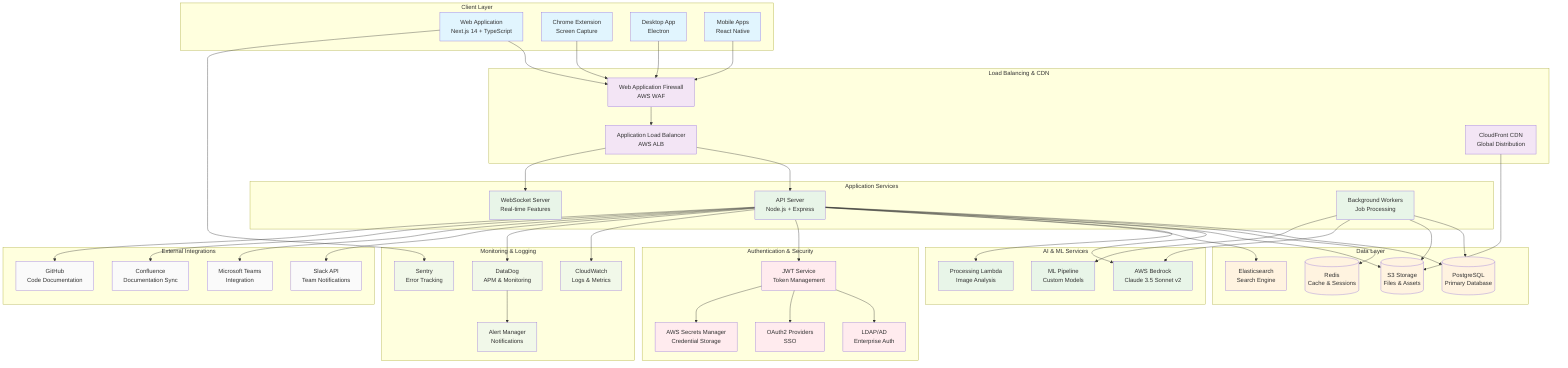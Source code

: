 graph TB
    subgraph "Client Layer"
        WEB[Web Application<br/>Next.js 14 + TypeScript]
        EXT[Chrome Extension<br/>Screen Capture]
        DESKTOP[Desktop App<br/>Electron]
        MOBILE[Mobile Apps<br/>React Native]
    end
    
    subgraph "Load Balancing & CDN"
        ALB[Application Load Balancer<br/>AWS ALB]
        CDN[CloudFront CDN<br/>Global Distribution]
        WAF[Web Application Firewall<br/>AWS WAF]
    end
    
    subgraph "Application Services"
        API[API Server<br/>Node.js + Express]
        WS[WebSocket Server<br/>Real-time Features]
        WORKER[Background Workers<br/>Job Processing]
    end
    
    subgraph "AI & ML Services"
        BEDROCK[AWS Bedrock<br/>Claude 3.5 Sonnet v2]
        LAMBDA[Processing Lambda<br/>Image Analysis]
        ML_PIPELINE[ML Pipeline<br/>Custom Models]
    end
    
    subgraph "Data Layer"
        RDS[(PostgreSQL<br/>Primary Database)]
        REDIS[(Redis<br/>Cache & Sessions)]
        S3[(S3 Storage<br/>Files & Assets)]
        SEARCH[Elasticsearch<br/>Search Engine]
    end
    
    subgraph "Authentication & Security"
        LDAP[LDAP/AD<br/>Enterprise Auth]
        OAUTH[OAuth2 Providers<br/>SSO]
        JWT[JWT Service<br/>Token Management]
        SECRETS[AWS Secrets Manager<br/>Credential Storage]
    end
    
    subgraph "Monitoring & Logging"
        CLOUDWATCH[CloudWatch<br/>Logs & Metrics]
        SENTRY[Sentry<br/>Error Tracking]
        DATADOG[DataDog<br/>APM & Monitoring]
        ALERTS[Alert Manager<br/>Notifications]
    end
    
    subgraph "External Integrations"
        SLACK[Slack API<br/>Team Notifications]
        TEAMS[Microsoft Teams<br/>Integration]
        CONFLUENCE[Confluence<br/>Documentation Sync]
        GITHUB[GitHub<br/>Code Documentation]
    end
    
    %% Client connections
    WEB --> WAF
    EXT --> WAF
    DESKTOP --> WAF
    MOBILE --> WAF
    
    %% Load balancing
    WAF --> ALB
    ALB --> API
    ALB --> WS
    CDN --> S3
    
    %% API connections
    API --> RDS
    API --> REDIS
    API --> S3
    API --> BEDROCK
    API --> LAMBDA
    API --> SEARCH
    API --> JWT
    
    %% Background processing
    WORKER --> RDS
    WORKER --> S3
    WORKER --> BEDROCK
    WORKER --> ML_PIPELINE
    
    %% Authentication
    JWT --> LDAP
    JWT --> OAUTH
    JWT --> SECRETS
    
    %% Monitoring
    API --> CLOUDWATCH
    WEB --> SENTRY
    API --> DATADOG
    DATADOG --> ALERTS
    
    %% External integrations
    API --> SLACK
    API --> TEAMS
    API --> CONFLUENCE
    API --> GITHUB
    
    %% Styling
    classDef client fill:#e1f5fe
    classDef infrastructure fill:#f3e5f5
    classDef application fill:#e8f5e8
    classDef data fill:#fff3e0
    classDef security fill:#ffebee
    classDef monitoring fill:#f1f8e9
    classDef external fill:#fafafa
    
    class WEB,EXT,DESKTOP,MOBILE client
    class ALB,CDN,WAF infrastructure
    class API,WS,WORKER,BEDROCK,LAMBDA,ML_PIPELINE application
    class RDS,REDIS,S3,SEARCH data
    class LDAP,OAUTH,JWT,SECRETS security
    class CLOUDWATCH,SENTRY,DATADOG,ALERTS monitoring
    class SLACK,TEAMS,CONFLUENCE,GITHUB external